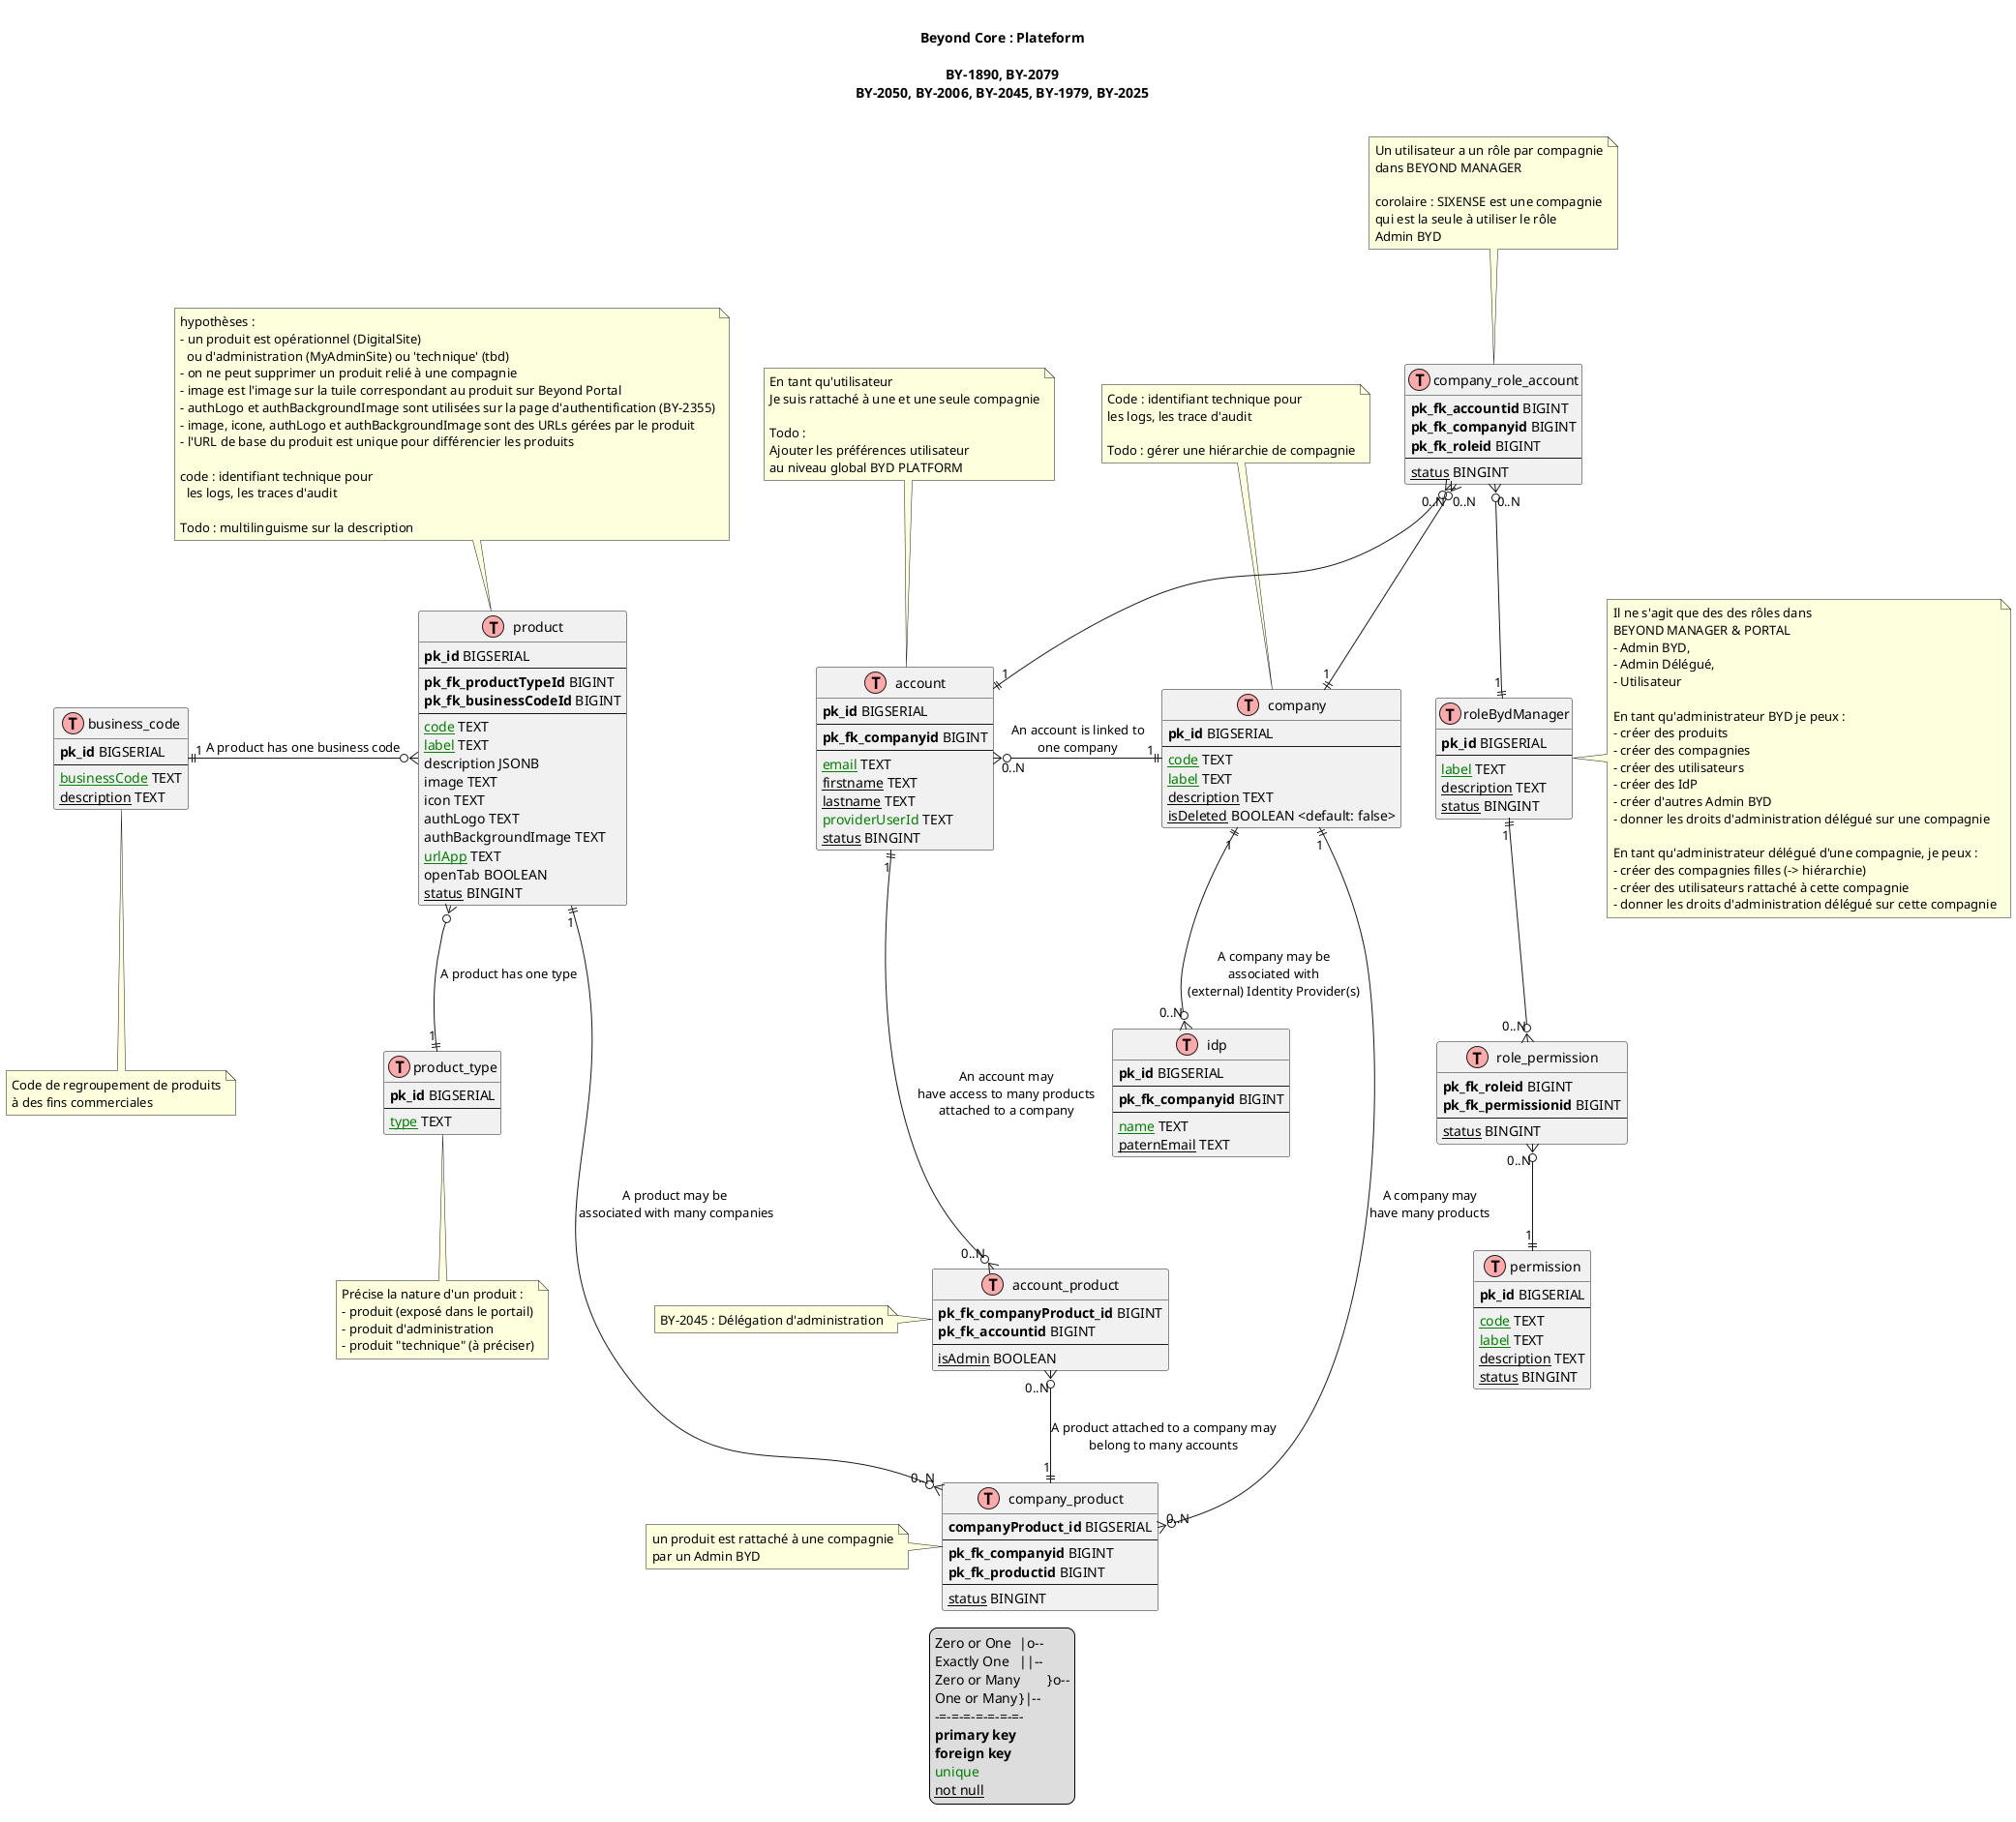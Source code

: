 @startuml Beyond Manager data model

title

Beyond Core : Plateform

BY-1890, BY-2079
BY-2050, BY-2006, BY-2045, BY-1979, BY-2025

end title

' hide the spot
' hide circle

' avoid problems with angled crows feet
' skinparam linetype ortho


' https://gist.github.com/QuantumGhost/0955a45383a0b6c0bc24f9654b3cb561

' uncomment the line below if you're using computer with a retina display
' skinparam dpi 300
!define Table(name,desc) class name as "desc" << (T,#FFAAAA) >>
' we use bold for primary key
' green color for unique
' and underscore for not_null
!define primary_key(x) <b>x</b>
!define foreign_key(x) <b>x</b>
!define unique(x) <color:green>x</color>
!define not_null(x) <u>x</u>
' other tags available:
' <i></i>
' <back:COLOR></color>, where color is a color name or html color code
' (#FFAACC)
' see: http://plantuml.com/classes.html#More
hide methods
hide stereotypes

' disposition du diagramme
Table(product, "product") {
  primary_key(pk_id) BIGSERIAL
  ---
  foreign_key(pk_fk_productTypeId) BIGINT
  foreign_key(pk_fk_businessCodeId) BIGINT
  ---
  not_null(unique(code)) TEXT
  not_null(unique(label)) TEXT
  description JSONB
  image TEXT
  icon TEXT
  authLogo TEXT
  authBackgroundImage TEXT
  not_null(unique(urlApp)) TEXT
  openTab BOOLEAN
  not_null(status) BINGINT
}
note top of product
  hypothèses :
  - un produit est opérationnel (DigitalSite)
    ou d'administration (MyAdminSite) ou 'technique' (tbd)
  - on ne peut supprimer un produit relié à une compagnie
  - image est l'image sur la tuile correspondant au produit sur Beyond Portal
  - authLogo et authBackgroundImage sont utilisées sur la page d'authentification (BY-2355)
  - image, icone, authLogo et authBackgroundImage sont des URLs gérées par le produit
  - l'URL de base du produit est unique pour différencier les produits

  code : identifiant technique pour
    les logs, les traces d'audit

  Todo : multilinguisme sur la description
end note

Table(company, "company") {
  primary_key(pk_id) BIGSERIAL
  ---
  not_null(unique(code)) TEXT
  not_null(unique(label)) TEXT
  not_null(description) TEXT
  not_null(isDeleted) BOOLEAN <default: false>
  'not_null(isSuperAdmin) BOOLEAN <default: false>
}
note top of company
  Code : identifiant technique pour
  les logs, les trace d'audit

  Todo : gérer une hiérarchie de compagnie
end note

Table(idp, "idp") {
  primary_key(pk_id) BIGSERIAL
  ---
  foreign_key(pk_fk_companyid) BIGINT
  ---
  not_null(unique(name)) TEXT
  not_null(paternEmail) TEXT
}

Table(account, "account") {
primary_key(pk_id) BIGSERIAL
---
foreign_key(pk_fk_companyid) BIGINT
'foreign_key(pk_fk_idpid) BIGINT
---
not_null(unique(email)) TEXT
not_null(firstname) TEXT
not_null(lastname) TEXT
unique(providerUserId) TEXT
not_null(status) BINGINT
'not_null(isAdminBYD) BOOLEAN
}
note top of account
  En tant qu'utilisateur
  Je suis rattaché à une et une seule compagnie

  Todo :
  Ajouter les préférences utilisateur
  au niveau global BYD PLATFORM
end note

Table(companyProduct, "company_product") {
  primary_key(companyProduct_id) BIGSERIAL
  ---
  foreign_key(pk_fk_companyid) BIGINT
  foreign_key(pk_fk_productid) BIGINT
  ---
  not_null(status) BINGINT
}
note left of companyProduct
  un produit est rattaché à une compagnie
  par un Admin BYD
end note

'Table(companyAccount, "company_account") {
'  primary_key(companyAccount_id) BIGSERIAL
'  ---
'  foreign_key(pk_fk_companyid) BIGINT
'  foreign_key(pk_fk_accountid) BIGINT
'}

Table(accountProduct, "account_product") {
  foreign_key(pk_fk_companyProduct_id) BIGINT
  foreign_key(pk_fk_accountid) BIGINT
  ---
  not_null(isAdmin) BOOLEAN
  'not_null(status) BINGINT
}
note left of accountProduct
  BY-2045 : Délégation d'administration
end note

Table(productType, "product_type") {
  primary_key(pk_id) BIGSERIAL
  ---
  not_null(unique(type)) TEXT
}
note bottom of productType
  Précise la nature d'un produit :
  - produit (exposé dans le portail)
  - produit d'administration
  - produit "technique" (à préciser)
end note

Table(businessCode, "business_code") {
  primary_key(pk_id) BIGSERIAL
  ---
  not_null(unique(businessCode)) TEXT
  not_null(description) TEXT
}
note bottom of businessCode
  Code de regroupement de produits
  à des fins commerciales
end note

Table(role, "roleBydManager") {
  primary_key(pk_id) BIGSERIAL
  ---
  not_null(unique(label)) TEXT
  not_null(description) TEXT
  not_null(status) BINGINT
}
note right of role
  Il ne s'agit que des des rôles dans
  BEYOND MANAGER & PORTAL
  - Admin BYD,
  - Admin Délégué,
  - Utilisateur
  
  En tant qu'administrateur BYD je peux :
  - créer des produits
  - créer des compagnies
  - créer des utilisateurs
  - créer des IdP
  - créer d'autres Admin BYD
  - donner les droits d'administration délégué sur une compagnie

  En tant qu'administrateur délégué d'une compagnie, je peux :
  - créer des compagnies filles (-> hiérarchie)
  - créer des utilisateurs rattaché à cette compagnie
  - donner les droits d'administration délégué sur cette compagnie
end note

Table(permission, "permission") {
  primary_key(pk_id) BIGSERIAL
  ---
  not_null(unique(code)) TEXT
  not_null(unique(label)) TEXT
  not_null(description) TEXT
  not_null(status) BINGINT
}

Table(rolePermission, "role_permission") {
  foreign_key(pk_fk_roleid) BIGINT
  foreign_key(pk_fk_permissionid) BIGINT
  ---
  not_null(status) BINGINT
}

Table(companyRoleAccount, "company_role_account") {
  foreign_key(pk_fk_accountid) BIGINT
  foreign_key(pk_fk_companyid) BIGINT
  foreign_key(pk_fk_roleid) BIGINT
  ---
  not_null(status) BINGINT
}
note top of companyRoleAccount
  Un utilisateur a un rôle par compagnie
  dans BEYOND MANAGER

  corolaire : SIXENSE est une compagnie
  qui est la seule à utiliser le rôle
  Admin BYD
end note

product -right[hidden]- account
'idp -right[hidden]- account
account -right[hidden]- company
company -right[hidden]- role

idp "0..N" }o-up-|| "1" company: A company may be\nassociated with\n(external) Identity Provider(s)
'idp "1" |o-up-o{ "0..N" account: An account may\nhave only one idp

' relationships
'companyProduct "0..N" }o--up--|| "1" product: A product may be \nassociated with many companies
'companyProduct "0..N" }o--|| "1" product: A product may be \nassociated with many companies
product "1" ||-down-o{ "0..N" companyProduct: A product may be \nassociated with many companies
product }o-down-|| "1" productType: A product has one type
product }o-left-|| "1" businessCode: A product has one business code
'companyProduct "0..N" }o--up--|| "1" company: A company may\nhave many products
'companyProduct "0..N" }o--|| "1" company: A company may\nhave many products
company "1" ||-down-o{ "0..N" companyProduct: A company may\nhave many products

account "1" ||-down--o{ "0..N" accountProduct: An account may\nhave access to many products\nattached to a company
accountProduct "0..N" }o-down-|| "1" companyProduct: A product attached to a company may\nbelong to many accounts

' company
'company "1" ||-down-o{ "0..N" companyAccount: A company may\nhave many accounts
'companyAccount "1" ||-up-o{ "0..N" account: An account may\nhave only one company
company "1" ||-left-o{ "0..N" account: An account is linked to\none company

' company .[hidden].> companyRoleAccount
'account "0..N" }o-right-|| "1" role: An account has\nonly one role in BYD MANAGER for a company
'product -down[hidden]- companyProduct
'productType -down[hidden]- product
'company -down[hidden]- companyProduct
'company -up[hidden]- companyRoleAccount
'role -up[hidden]- companyRoleAccount
'account -up[hidden]- companyRoleAccount

company "1" ||-up-o{ "0..N" companyRoleAccount
account "1" ||-up-o{ "0..N" companyRoleAccount
role "1" ||-up-o{ "0..N" companyRoleAccount

role "1" ||-down-o{ "0..N" rolePermission
rolePermission "0..N" }o-down-|| "1" permission


legend bottom
  Zero or One	|o--
  Exactly One	||--
  Zero or Many	}o--
  One or Many	}|--
  -=-=-=-=-=-=-=-
  primary_key("primary key")
  foreign_key("foreign key")
  unique(unique)
  not_null("not null")
endlegend

@enduml
